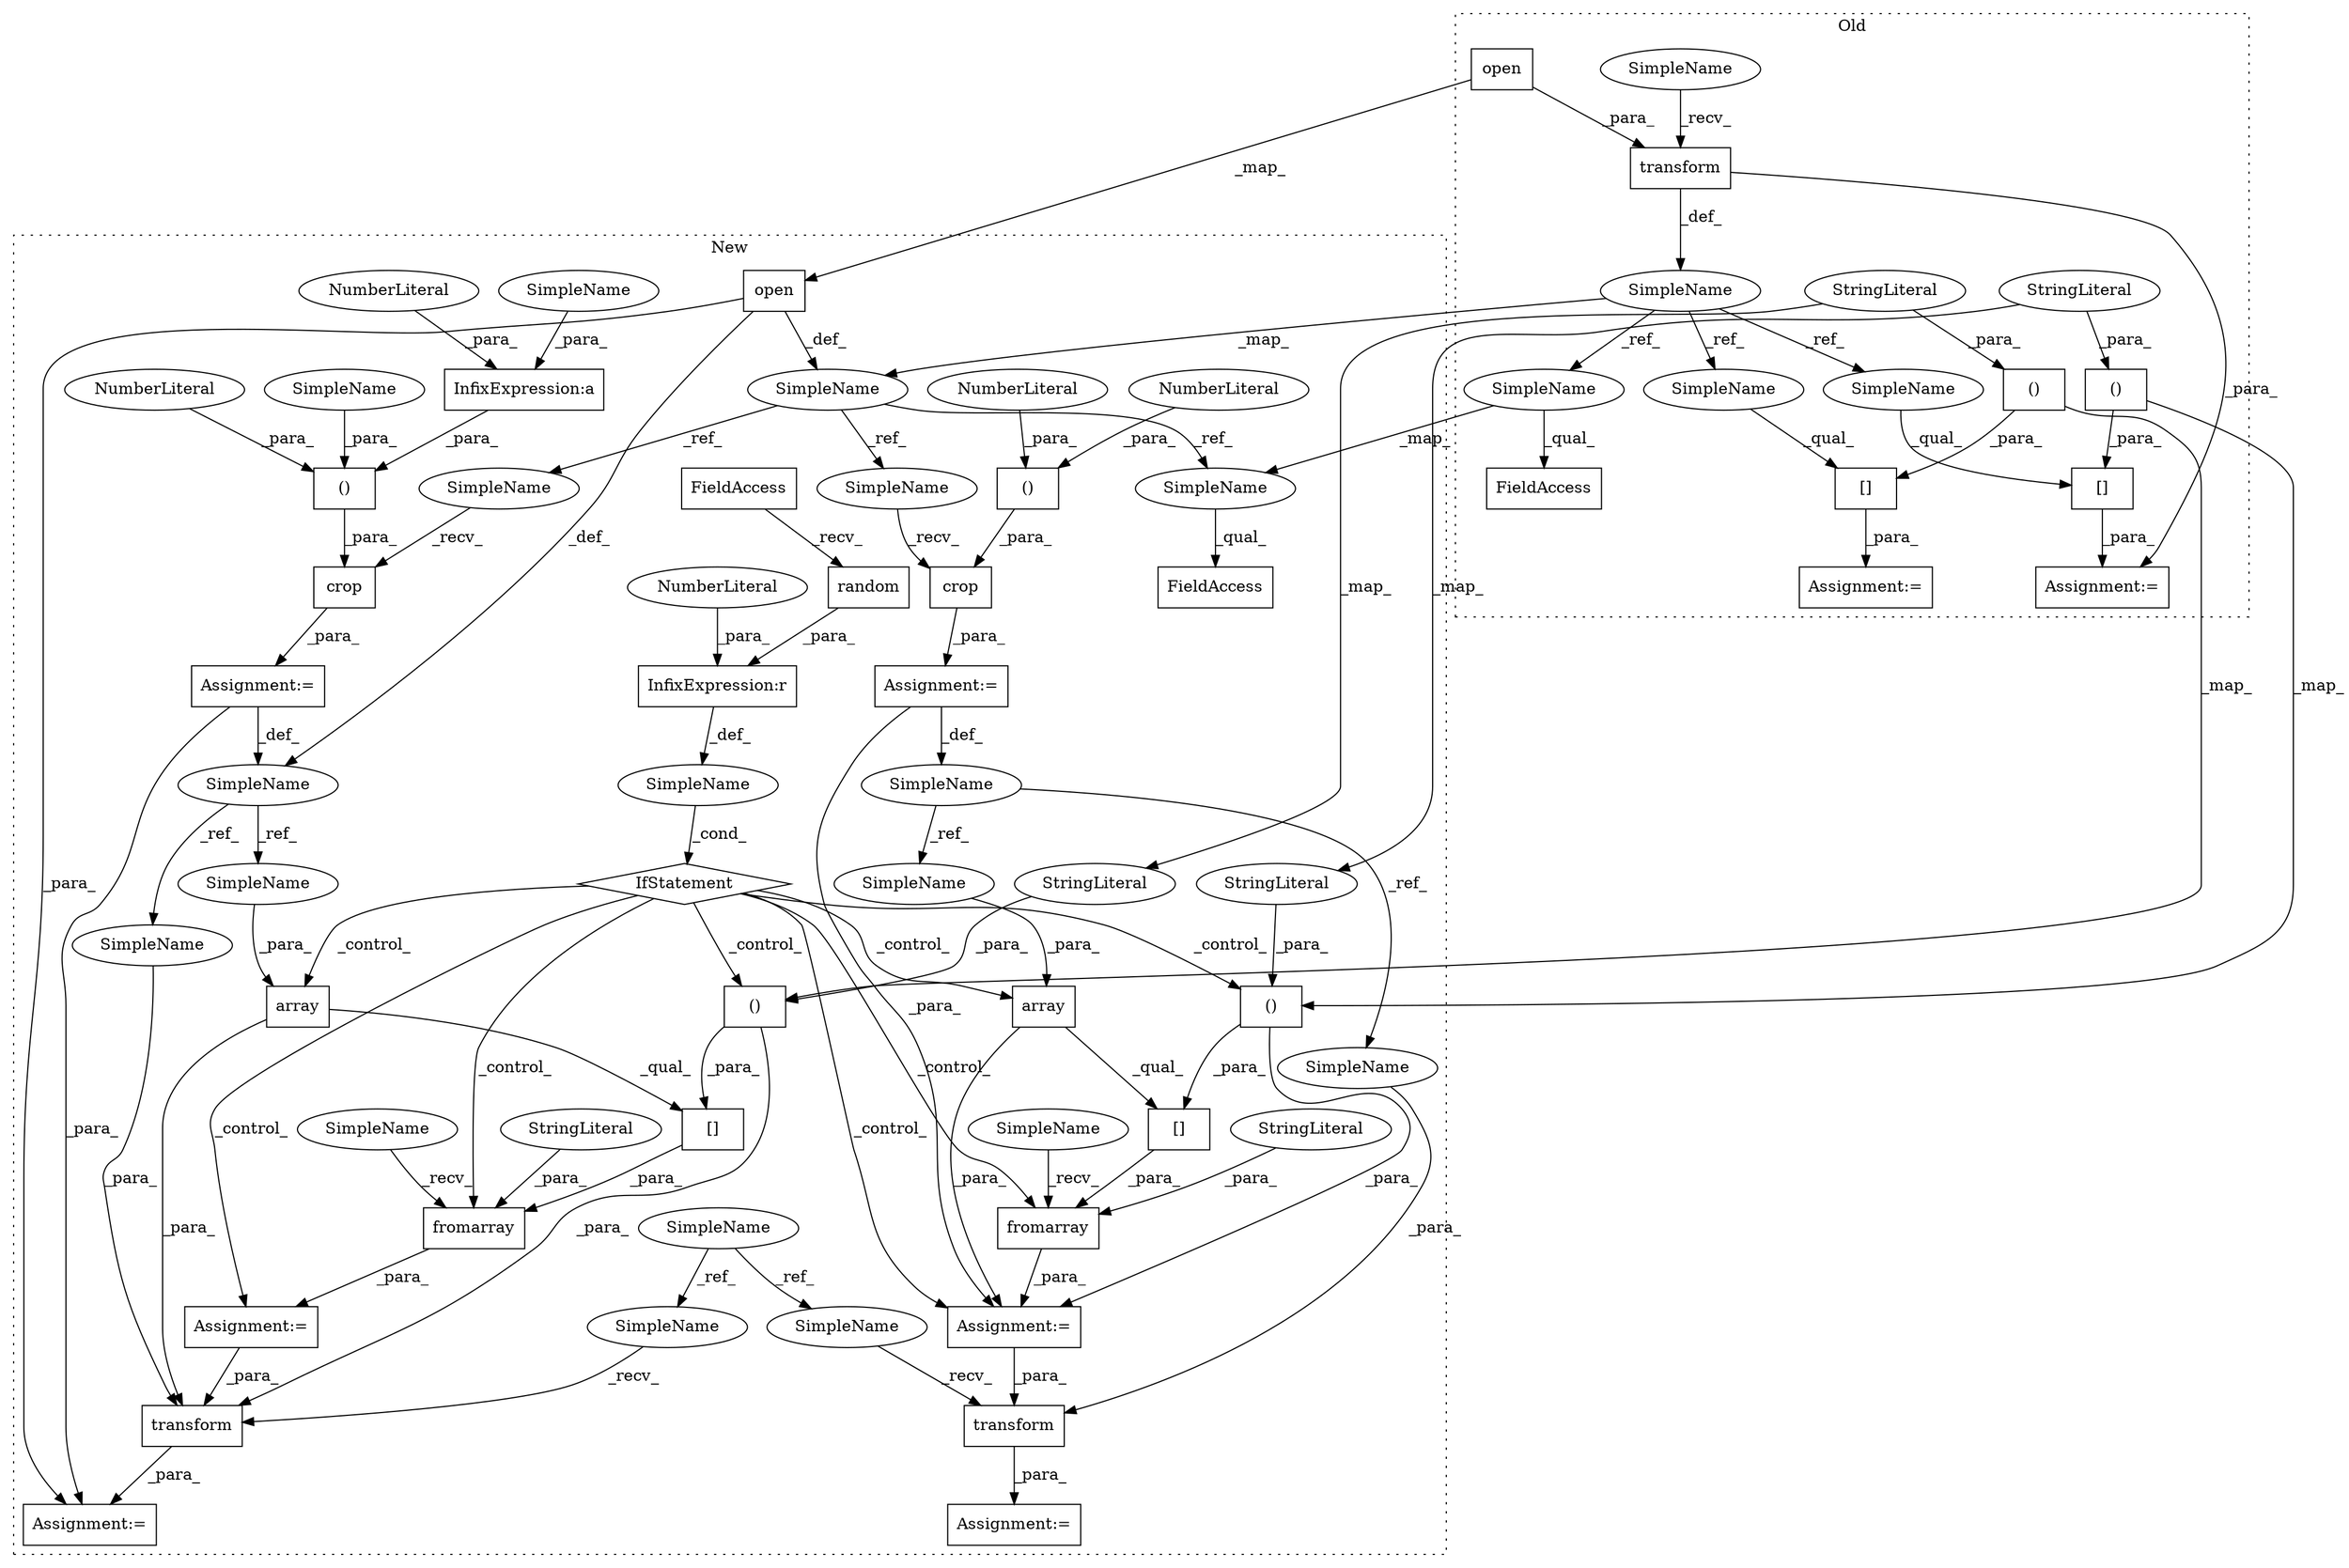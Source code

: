 digraph G {
subgraph cluster0 {
1 [label="transform" a="32" s="603,662" l="10,1" shape="box"];
3 [label="Assignment:=" a="7" s="754" l="1" shape="box"];
13 [label="[]" a="2" s="755,849" l="14,2" shape="box"];
21 [label="open" a="32" s="619,661" l="5,1" shape="box"];
23 [label="[]" a="2" s="864,958" l="14,2" shape="box"];
25 [label="SimpleName" a="42" s="589" l="8" shape="ellipse"];
35 [label="FieldAccess" a="22" s="705" l="14" shape="box"];
38 [label="()" a="106" s="769" l="80" shape="box"];
42 [label="()" a="106" s="878" l="80" shape="box"];
43 [label="StringLiteral" a="45" s="878" l="22" shape="ellipse"];
47 [label="Assignment:=" a="7" s="863" l="1" shape="box"];
49 [label="StringLiteral" a="45" s="769" l="22" shape="ellipse"];
62 [label="SimpleName" a="42" s="705" l="8" shape="ellipse"];
63 [label="SimpleName" a="42" s="864" l="8" shape="ellipse"];
64 [label="SimpleName" a="42" s="755" l="8" shape="ellipse"];
70 [label="SimpleName" a="42" s="598" l="4" shape="ellipse"];
label = "Old";
style="dotted";
}
subgraph cluster1 {
2 [label="IfStatement" a="25" s="810,841" l="4,2" shape="diamond"];
4 [label="Assignment:=" a="7" s="997" l="1" shape="box"];
5 [label="SimpleName" a="42" s="" l="" shape="ellipse"];
6 [label="Assignment:=" a="7" s="738" l="1" shape="box"];
7 [label="[]" a="2" s="1014,1116" l="26,2" shape="box"];
8 [label="InfixExpression:r" a="27" s="835" l="3" shape="box"];
9 [label="NumberLiteral" a="34" s="838" l="3" shape="ellipse"];
10 [label="crop" a="32" s="743,802" l="10,2" shape="box"];
11 [label="()" a="106" s="753" l="49" shape="box"];
12 [label="InfixExpression:a" a="27" s="755" l="3" shape="box"];
14 [label="NumberLiteral" a="34" s="773" l="1" shape="ellipse"];
15 [label="NumberLiteral" a="34" s="758" l="1" shape="ellipse"];
16 [label="fromarray" a="32" s="863,983" l="10,1" shape="box"];
17 [label="()" a="106" s="676" l="49" shape="box"];
18 [label="NumberLiteral" a="34" s="676" l="1" shape="ellipse"];
19 [label="[]" a="2" s="873,975" l="26,2" shape="box"];
20 [label="NumberLiteral" a="34" s="690" l="1" shape="ellipse"];
22 [label="open" a="32" s="571,613" l="5,1" shape="box"];
24 [label="fromarray" a="32" s="1004,1124" l="10,1" shape="box"];
26 [label="SimpleName" a="42" s="561" l="3" shape="ellipse"];
27 [label="random" a="32" s="827" l="8" shape="box"];
28 [label="transform" a="32" s="1181,1196" l="10,1" shape="box"];
29 [label="SimpleName" a="42" s="458" l="4" shape="ellipse"];
30 [label="transform" a="32" s="1148,1163" l="10,1" shape="box"];
31 [label="array" a="32" s="879,890" l="6,1" shape="box"];
32 [label="FieldAccess" a="22" s="642" l="8" shape="box"];
33 [label="array" a="32" s="1020,1031" l="6,1" shape="box"];
34 [label="FieldAccess" a="22" s="814" l="5" shape="box"];
36 [label="SimpleName" a="42" s="656" l="5" shape="ellipse"];
37 [label="SimpleName" a="42" s="733" l="5" shape="ellipse"];
39 [label="()" a="106" s="1040" l="76" shape="box"];
40 [label="StringLiteral" a="45" s="978" l="5" shape="ellipse"];
41 [label="()" a="106" s="899" l="76" shape="box"];
44 [label="StringLiteral" a="45" s="928" l="18" shape="ellipse"];
45 [label="Assignment:=" a="7" s="1175" l="1" shape="box"];
46 [label="Assignment:=" a="7" s="661" l="1" shape="box"];
48 [label="StringLiteral" a="45" s="1069" l="18" shape="ellipse"];
50 [label="StringLiteral" a="45" s="1119" l="5" shape="ellipse"];
51 [label="Assignment:=" a="7" s="856" l="1" shape="box"];
52 [label="Assignment:=" a="7" s="1142" l="1" shape="box"];
53 [label="crop" a="32" s="666,725" l="10,2" shape="box"];
54 [label="SimpleName" a="42" s="998" l="5" shape="ellipse"];
55 [label="SimpleName" a="42" s="857" l="5" shape="ellipse"];
56 [label="SimpleName" a="42" s="885" l="5" shape="ellipse"];
57 [label="SimpleName" a="42" s="1158" l="5" shape="ellipse"];
58 [label="SimpleName" a="42" s="1176" l="4" shape="ellipse"];
59 [label="SimpleName" a="42" s="1143" l="4" shape="ellipse"];
60 [label="SimpleName" a="42" s="1191" l="5" shape="ellipse"];
61 [label="SimpleName" a="42" s="1026" l="5" shape="ellipse"];
65 [label="SimpleName" a="42" s="739" l="3" shape="ellipse"];
66 [label="SimpleName" a="42" s="662" l="3" shape="ellipse"];
67 [label="SimpleName" a="42" s="642" l="3" shape="ellipse"];
68 [label="SimpleName" a="42" s="754" l="1" shape="ellipse"];
69 [label="SimpleName" a="42" s="787" l="1" shape="ellipse"];
label = "New";
style="dotted";
}
1 -> 25 [label="_def_"];
1 -> 47 [label="_para_"];
2 -> 41 [label="_control_"];
2 -> 16 [label="_control_"];
2 -> 31 [label="_control_"];
2 -> 39 [label="_control_"];
2 -> 33 [label="_control_"];
2 -> 4 [label="_control_"];
2 -> 24 [label="_control_"];
2 -> 51 [label="_control_"];
4 -> 28 [label="_para_"];
5 -> 2 [label="_cond_"];
6 -> 37 [label="_def_"];
6 -> 45 [label="_para_"];
7 -> 24 [label="_para_"];
8 -> 5 [label="_def_"];
9 -> 8 [label="_para_"];
10 -> 6 [label="_para_"];
11 -> 10 [label="_para_"];
12 -> 11 [label="_para_"];
13 -> 3 [label="_para_"];
14 -> 11 [label="_para_"];
15 -> 12 [label="_para_"];
16 -> 51 [label="_para_"];
17 -> 53 [label="_para_"];
18 -> 17 [label="_para_"];
19 -> 16 [label="_para_"];
20 -> 17 [label="_para_"];
21 -> 22 [label="_map_"];
21 -> 1 [label="_para_"];
22 -> 26 [label="_def_"];
22 -> 45 [label="_para_"];
22 -> 37 [label="_def_"];
23 -> 47 [label="_para_"];
24 -> 4 [label="_para_"];
25 -> 62 [label="_ref_"];
25 -> 26 [label="_map_"];
25 -> 63 [label="_ref_"];
25 -> 64 [label="_ref_"];
26 -> 66 [label="_ref_"];
26 -> 65 [label="_ref_"];
26 -> 67 [label="_ref_"];
27 -> 8 [label="_para_"];
28 -> 45 [label="_para_"];
29 -> 58 [label="_ref_"];
29 -> 59 [label="_ref_"];
30 -> 52 [label="_para_"];
31 -> 19 [label="_qual_"];
31 -> 51 [label="_para_"];
33 -> 28 [label="_para_"];
33 -> 7 [label="_qual_"];
34 -> 27 [label="_recv_"];
36 -> 57 [label="_ref_"];
36 -> 56 [label="_ref_"];
37 -> 60 [label="_ref_"];
37 -> 61 [label="_ref_"];
38 -> 13 [label="_para_"];
38 -> 39 [label="_map_"];
39 -> 7 [label="_para_"];
39 -> 28 [label="_para_"];
40 -> 16 [label="_para_"];
41 -> 19 [label="_para_"];
41 -> 51 [label="_para_"];
42 -> 23 [label="_para_"];
42 -> 41 [label="_map_"];
43 -> 44 [label="_map_"];
43 -> 42 [label="_para_"];
44 -> 41 [label="_para_"];
46 -> 36 [label="_def_"];
46 -> 51 [label="_para_"];
48 -> 39 [label="_para_"];
49 -> 38 [label="_para_"];
49 -> 48 [label="_map_"];
50 -> 24 [label="_para_"];
51 -> 30 [label="_para_"];
53 -> 46 [label="_para_"];
54 -> 24 [label="_recv_"];
55 -> 16 [label="_recv_"];
56 -> 31 [label="_para_"];
57 -> 30 [label="_para_"];
58 -> 28 [label="_recv_"];
59 -> 30 [label="_recv_"];
60 -> 28 [label="_para_"];
61 -> 33 [label="_para_"];
62 -> 67 [label="_map_"];
62 -> 35 [label="_qual_"];
63 -> 23 [label="_qual_"];
64 -> 13 [label="_qual_"];
65 -> 10 [label="_recv_"];
66 -> 53 [label="_recv_"];
67 -> 32 [label="_qual_"];
68 -> 12 [label="_para_"];
69 -> 11 [label="_para_"];
70 -> 1 [label="_recv_"];
}
